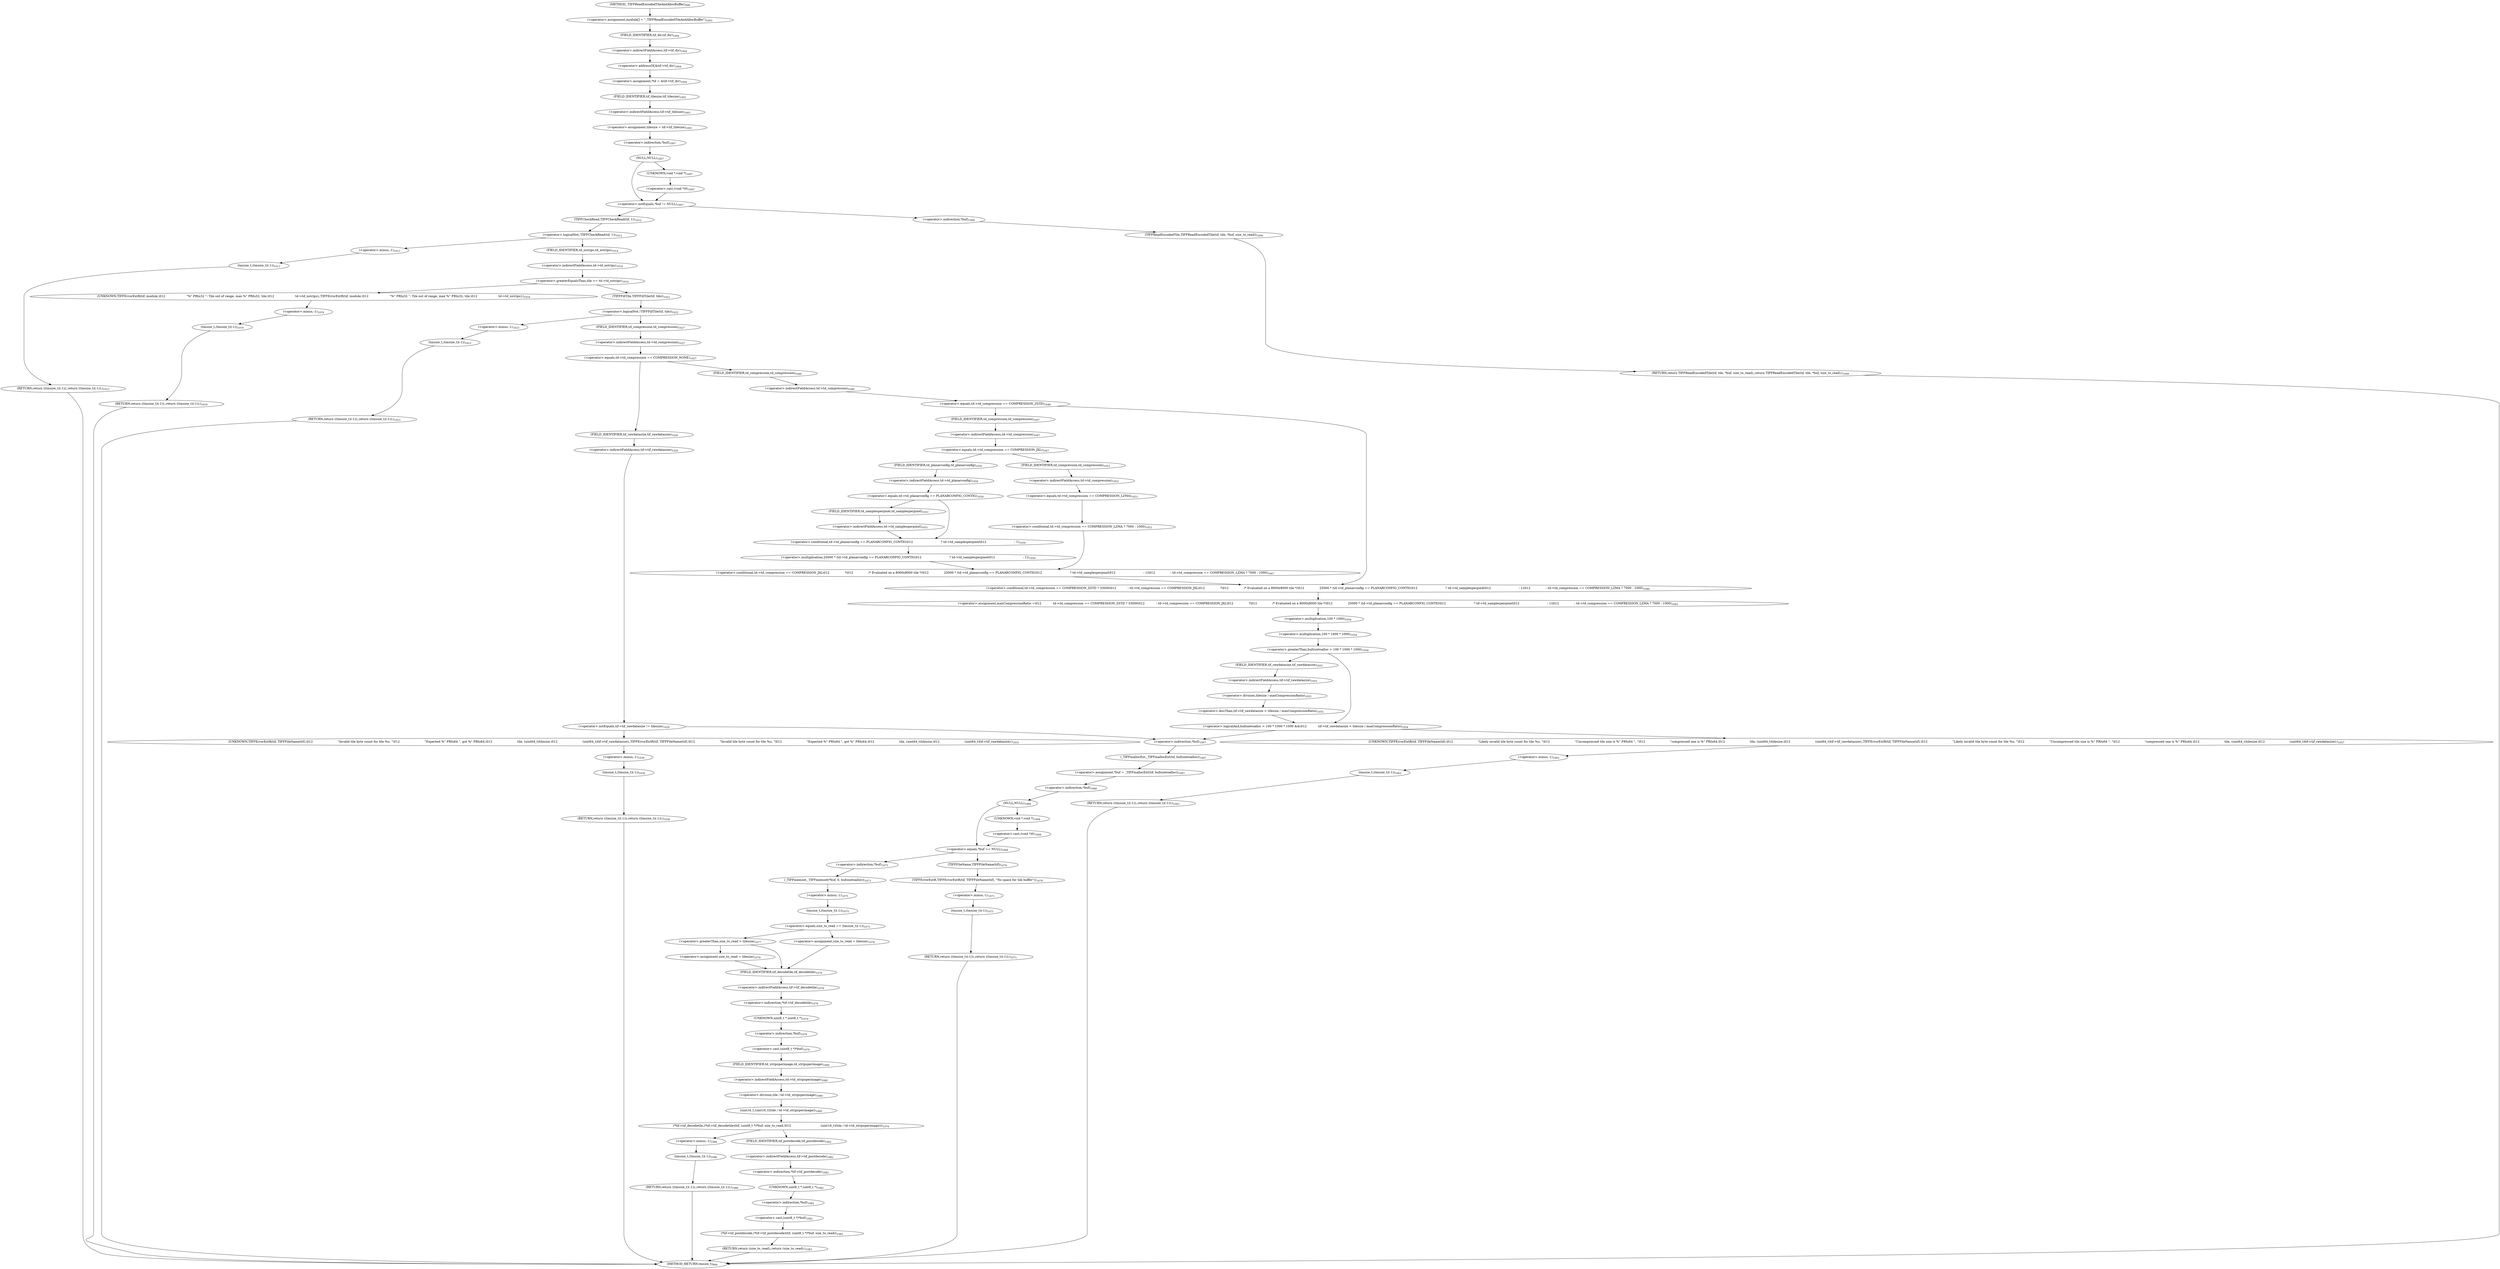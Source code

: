 digraph "_TIFFReadEncodedTileAndAllocBuffer" {  
"76198" [label = <(&lt;operator&gt;.assignment,module[] = &quot;_TIFFReadEncodedTileAndAllocBuffer&quot;)<SUB>1003</SUB>> ]
"76202" [label = <(&lt;operator&gt;.assignment,*td = &amp;tif-&gt;tif_dir)<SUB>1004</SUB>> ]
"76209" [label = <(&lt;operator&gt;.assignment,tilesize = tif-&gt;tif_tilesize)<SUB>1005</SUB>> ]
"76342" [label = <(&lt;operator&gt;.assignment,*buf = _TIFFmallocExt(tif, bufsizetoalloc))<SUB>1067</SUB>> ]
"76367" [label = <(_TIFFmemset,_TIFFmemset(*buf, 0, bufsizetoalloc))<SUB>1073</SUB>> ]
"76204" [label = <(&lt;operator&gt;.addressOf,&amp;tif-&gt;tif_dir)<SUB>1004</SUB>> ]
"76211" [label = <(&lt;operator&gt;.indirectFieldAccess,tif-&gt;tif_tilesize)<SUB>1005</SUB>> ]
"76215" [label = <(&lt;operator&gt;.notEquals,*buf != NULL)<SUB>1007</SUB>> ]
"76232" [label = <(&lt;operator&gt;.logicalNot,!TIFFCheckRead(tif, 1))<SUB>1012</SUB>> ]
"76242" [label = <(&lt;operator&gt;.greaterEqualsThan,tile &gt;= td-&gt;td_nstrips)<SUB>1014</SUB>> ]
"76254" [label = <(&lt;operator&gt;.logicalNot,!TIFFFillTile(tif, tile))<SUB>1022</SUB>> ]
"76264" [label = <(&lt;operator&gt;.equals,td-&gt;td_compression == COMPRESSION_NONE)<SUB>1027</SUB>> ]
"76343" [label = <(&lt;operator&gt;.indirection,*buf)<SUB>1067</SUB>> ]
"76345" [label = <(_TIFFmallocExt,_TIFFmallocExt(tif, bufsizetoalloc))<SUB>1067</SUB>> ]
"76349" [label = <(&lt;operator&gt;.equals,*buf == NULL)<SUB>1068</SUB>> ]
"76368" [label = <(&lt;operator&gt;.indirection,*buf)<SUB>1073</SUB>> ]
"76373" [label = <(&lt;operator&gt;.equals,size_to_read == (tmsize_t)(-1))<SUB>1075</SUB>> ]
"76393" [label = <(*tif-&gt;tif_decodetile,(*tif-&gt;tif_decodetile)(tif, (uint8_t *)*buf, size_to_read,\012                               (uint16_t)(tile / td-&gt;td_stripsperimage)))<SUB>1079</SUB>> ]
"76205" [label = <(&lt;operator&gt;.indirectFieldAccess,tif-&gt;tif_dir)<SUB>1004</SUB>> ]
"76213" [label = <(FIELD_IDENTIFIER,tif_tilesize,tif_tilesize)<SUB>1005</SUB>> ]
"76216" [label = <(&lt;operator&gt;.indirection,*buf)<SUB>1007</SUB>> ]
"76218" [label = <(NULL,NULL)<SUB>1007</SUB>> ]
"76224" [label = <(RETURN,return TIFFReadEncodedTile(tif, tile, *buf, size_to_read);,return TIFFReadEncodedTile(tif, tile, *buf, size_to_read);)<SUB>1009</SUB>> ]
"76233" [label = <(TIFFCheckRead,TIFFCheckRead(tif, 1))<SUB>1012</SUB>> ]
"76237" [label = <(RETURN,return ((tmsize_t)(-1));,return ((tmsize_t)(-1));)<SUB>1013</SUB>> ]
"76244" [label = <(&lt;operator&gt;.indirectFieldAccess,td-&gt;td_nstrips)<SUB>1014</SUB>> ]
"76248" [label = <(UNKNOWN,TIFFErrorExtR(tif, module,\012                      &quot;%&quot; PRIu32 &quot;: Tile out of range, max %&quot; PRIu32, tile,\012                      td-&gt;td_nstrips);,TIFFErrorExtR(tif, module,\012                      &quot;%&quot; PRIu32 &quot;: Tile out of range, max %&quot; PRIu32, tile,\012                      td-&gt;td_nstrips);)<SUB>1016</SUB>> ]
"76249" [label = <(RETURN,return ((tmsize_t)(-1));,return ((tmsize_t)(-1));)<SUB>1019</SUB>> ]
"76255" [label = <(TIFFFillTile,TIFFFillTile(tif, tile))<SUB>1022</SUB>> ]
"76259" [label = <(RETURN,return ((tmsize_t)(-1));,return ((tmsize_t)(-1));)<SUB>1023</SUB>> ]
"76265" [label = <(&lt;operator&gt;.indirectFieldAccess,td-&gt;td_compression)<SUB>1027</SUB>> ]
"76350" [label = <(&lt;operator&gt;.indirection,*buf)<SUB>1068</SUB>> ]
"76352" [label = <(NULL,NULL)<SUB>1068</SUB>> ]
"76358" [label = <(TIFFErrorExtR,TIFFErrorExtR(tif, TIFFFileName(tif), &quot;No space for tile buffer&quot;))<SUB>1070</SUB>> ]
"76363" [label = <(RETURN,return ((tmsize_t)(-1));,return ((tmsize_t)(-1));)<SUB>1071</SUB>> ]
"76375" [label = <(tmsize_t,(tmsize_t)(-1))<SUB>1075</SUB>> ]
"76379" [label = <(&lt;operator&gt;.assignment,size_to_read = tilesize)<SUB>1076</SUB>> ]
"76394" [label = <(&lt;operator&gt;.indirection,*tif-&gt;tif_decodetile)<SUB>1079</SUB>> ]
"76399" [label = <(&lt;operator&gt;.cast,(uint8_t *)*buf)<SUB>1079</SUB>> ]
"76404" [label = <(uint16_t,(uint16_t)(tile / td-&gt;td_stripsperimage))<SUB>1080</SUB>> ]
"76411" [label = <(*tif-&gt;tif_postdecode,(*tif-&gt;tif_postdecode)(tif, (uint8_t *)*buf, size_to_read))<SUB>1082</SUB>> ]
"76422" [label = <(RETURN,return (size_to_read);,return (size_to_read);)<SUB>1083</SUB>> ]
"76207" [label = <(FIELD_IDENTIFIER,tif_dir,tif_dir)<SUB>1004</SUB>> ]
"76225" [label = <(TIFFReadEncodedTile,TIFFReadEncodedTile(tif, tile, *buf, size_to_read))<SUB>1009</SUB>> ]
"76238" [label = <(tmsize_t,(tmsize_t)(-1))<SUB>1013</SUB>> ]
"76246" [label = <(FIELD_IDENTIFIER,td_nstrips,td_nstrips)<SUB>1014</SUB>> ]
"76250" [label = <(tmsize_t,(tmsize_t)(-1))<SUB>1019</SUB>> ]
"76260" [label = <(tmsize_t,(tmsize_t)(-1))<SUB>1023</SUB>> ]
"76267" [label = <(FIELD_IDENTIFIER,td_compression,td_compression)<SUB>1027</SUB>> ]
"76271" [label = <(&lt;operator&gt;.notEquals,tif-&gt;tif_rawdatasize != tilesize)<SUB>1029</SUB>> ]
"76285" [label = <(&lt;operator&gt;.assignment,maxCompressionRatio =\012            td-&gt;td_compression == COMPRESSION_ZSTD ? 33000\012            : td-&gt;td_compression == COMPRESSION_JXL\012                ?\012                /* Evaluated on a 8000x8000 tile */\012                25000 * (td-&gt;td_planarconfig == PLANARCONFIG_CONTIG\012                             ? td-&gt;td_samplesperpixel\012                             : 1)\012                : td-&gt;td_compression == COMPRESSION_LZMA ? 7000 : 1000)<SUB>1045</SUB>> ]
"76360" [label = <(TIFFFileName,TIFFFileName(tif))<SUB>1070</SUB>> ]
"76364" [label = <(tmsize_t,(tmsize_t)(-1))<SUB>1071</SUB>> ]
"76376" [label = <(&lt;operator&gt;.minus,-1)<SUB>1075</SUB>> ]
"76395" [label = <(&lt;operator&gt;.indirectFieldAccess,tif-&gt;tif_decodetile)<SUB>1079</SUB>> ]
"76400" [label = <(UNKNOWN,uint8_t *,uint8_t *)<SUB>1079</SUB>> ]
"76401" [label = <(&lt;operator&gt;.indirection,*buf)<SUB>1079</SUB>> ]
"76405" [label = <(&lt;operator&gt;.division,tile / td-&gt;td_stripsperimage)<SUB>1080</SUB>> ]
"76412" [label = <(&lt;operator&gt;.indirection,*tif-&gt;tif_postdecode)<SUB>1082</SUB>> ]
"76417" [label = <(&lt;operator&gt;.cast,(uint8_t *)*buf)<SUB>1082</SUB>> ]
"76426" [label = <(RETURN,return ((tmsize_t)(-1));,return ((tmsize_t)(-1));)<SUB>1086</SUB>> ]
"76220" [label = <(&lt;operator&gt;.cast,(void *)0)<SUB>1007</SUB>> ]
"76228" [label = <(&lt;operator&gt;.indirection,*buf)<SUB>1009</SUB>> ]
"76239" [label = <(&lt;operator&gt;.minus,-1)<SUB>1013</SUB>> ]
"76251" [label = <(&lt;operator&gt;.minus,-1)<SUB>1019</SUB>> ]
"76261" [label = <(&lt;operator&gt;.minus,-1)<SUB>1023</SUB>> ]
"76272" [label = <(&lt;operator&gt;.indirectFieldAccess,tif-&gt;tif_rawdatasize)<SUB>1029</SUB>> ]
"76277" [label = <(UNKNOWN,TIFFErrorExtR(tif, TIFFFileName(tif),\012                          &quot;Invalid tile byte count for tile %u. &quot;\012                          &quot;Expected %&quot; PRIu64 &quot;, got %&quot; PRIu64,\012                          tile, (uint64_t)tilesize,\012                          (uint64_t)tif-&gt;tif_rawdatasize);,TIFFErrorExtR(tif, TIFFFileName(tif),\012                          &quot;Invalid tile byte count for tile %u. &quot;\012                          &quot;Expected %&quot; PRIu64 &quot;, got %&quot; PRIu64,\012                          tile, (uint64_t)tilesize,\012                          (uint64_t)tif-&gt;tif_rawdatasize);)<SUB>1031</SUB>> ]
"76278" [label = <(RETURN,return ((tmsize_t)(-1));,return ((tmsize_t)(-1));)<SUB>1036</SUB>> ]
"76287" [label = <(&lt;operator&gt;.conditional,td-&gt;td_compression == COMPRESSION_ZSTD ? 33000\012            : td-&gt;td_compression == COMPRESSION_JXL\012                ?\012                /* Evaluated on a 8000x8000 tile */\012                25000 * (td-&gt;td_planarconfig == PLANARCONFIG_CONTIG\012                             ? td-&gt;td_samplesperpixel\012                             : 1)\012                : td-&gt;td_compression == COMPRESSION_LZMA ? 7000 : 1000)<SUB>1046</SUB>> ]
"76321" [label = <(&lt;operator&gt;.logicalAnd,bufsizetoalloc &gt; 100 * 1000 * 1000 &amp;&amp;\012            tif-&gt;tif_rawdatasize &lt; tilesize / maxCompressionRatio)<SUB>1054</SUB>> ]
"76354" [label = <(&lt;operator&gt;.cast,(void *)0)<SUB>1068</SUB>> ]
"76365" [label = <(&lt;operator&gt;.minus,-1)<SUB>1071</SUB>> ]
"76385" [label = <(&lt;operator&gt;.greaterThan,size_to_read &gt; tilesize)<SUB>1077</SUB>> ]
"76397" [label = <(FIELD_IDENTIFIER,tif_decodetile,tif_decodetile)<SUB>1079</SUB>> ]
"76407" [label = <(&lt;operator&gt;.indirectFieldAccess,td-&gt;td_stripsperimage)<SUB>1080</SUB>> ]
"76413" [label = <(&lt;operator&gt;.indirectFieldAccess,tif-&gt;tif_postdecode)<SUB>1082</SUB>> ]
"76418" [label = <(UNKNOWN,uint8_t *,uint8_t *)<SUB>1082</SUB>> ]
"76419" [label = <(&lt;operator&gt;.indirection,*buf)<SUB>1082</SUB>> ]
"76427" [label = <(tmsize_t,(tmsize_t)(-1))<SUB>1086</SUB>> ]
"76221" [label = <(UNKNOWN,void *,void *)<SUB>1007</SUB>> ]
"76274" [label = <(FIELD_IDENTIFIER,tif_rawdatasize,tif_rawdatasize)<SUB>1029</SUB>> ]
"76279" [label = <(tmsize_t,(tmsize_t)(-1))<SUB>1036</SUB>> ]
"76288" [label = <(&lt;operator&gt;.equals,td-&gt;td_compression == COMPRESSION_ZSTD)<SUB>1046</SUB>> ]
"76294" [label = <(&lt;operator&gt;.conditional,td-&gt;td_compression == COMPRESSION_JXL\012                ?\012                /* Evaluated on a 8000x8000 tile */\012                25000 * (td-&gt;td_planarconfig == PLANARCONFIG_CONTIG\012                             ? td-&gt;td_samplesperpixel\012                             : 1)\012                : td-&gt;td_compression == COMPRESSION_LZMA ? 7000 : 1000)<SUB>1047</SUB>> ]
"76322" [label = <(&lt;operator&gt;.greaterThan,bufsizetoalloc &gt; 100 * 1000 * 1000)<SUB>1054</SUB>> ]
"76329" [label = <(&lt;operator&gt;.lessThan,tif-&gt;tif_rawdatasize &lt; tilesize / maxCompressionRatio)<SUB>1055</SUB>> ]
"76337" [label = <(UNKNOWN,TIFFErrorExtR(tif, TIFFFileName(tif),\012                          &quot;Likely invalid tile byte count for tile %u. &quot;\012                          &quot;Uncompressed tile size is %&quot; PRIu64 &quot;, &quot;\012                          &quot;compressed one is %&quot; PRIu64,\012                          tile, (uint64_t)tilesize,\012                          (uint64_t)tif-&gt;tif_rawdatasize);,TIFFErrorExtR(tif, TIFFFileName(tif),\012                          &quot;Likely invalid tile byte count for tile %u. &quot;\012                          &quot;Uncompressed tile size is %&quot; PRIu64 &quot;, &quot;\012                          &quot;compressed one is %&quot; PRIu64,\012                          tile, (uint64_t)tilesize,\012                          (uint64_t)tif-&gt;tif_rawdatasize);)<SUB>1057</SUB>> ]
"76338" [label = <(RETURN,return ((tmsize_t)(-1));,return ((tmsize_t)(-1));)<SUB>1063</SUB>> ]
"76355" [label = <(UNKNOWN,void *,void *)<SUB>1068</SUB>> ]
"76389" [label = <(&lt;operator&gt;.assignment,size_to_read = tilesize)<SUB>1078</SUB>> ]
"76409" [label = <(FIELD_IDENTIFIER,td_stripsperimage,td_stripsperimage)<SUB>1080</SUB>> ]
"76415" [label = <(FIELD_IDENTIFIER,tif_postdecode,tif_postdecode)<SUB>1082</SUB>> ]
"76428" [label = <(&lt;operator&gt;.minus,-1)<SUB>1086</SUB>> ]
"76280" [label = <(&lt;operator&gt;.minus,-1)<SUB>1036</SUB>> ]
"76289" [label = <(&lt;operator&gt;.indirectFieldAccess,td-&gt;td_compression)<SUB>1046</SUB>> ]
"76295" [label = <(&lt;operator&gt;.equals,td-&gt;td_compression == COMPRESSION_JXL)<SUB>1047</SUB>> ]
"76300" [label = <(&lt;operator&gt;.multiplication,25000 * (td-&gt;td_planarconfig == PLANARCONFIG_CONTIG\012                             ? td-&gt;td_samplesperpixel\012                             : 1))<SUB>1050</SUB>> ]
"76312" [label = <(&lt;operator&gt;.conditional,td-&gt;td_compression == COMPRESSION_LZMA ? 7000 : 1000)<SUB>1053</SUB>> ]
"76324" [label = <(&lt;operator&gt;.multiplication,100 * 1000 * 1000)<SUB>1054</SUB>> ]
"76330" [label = <(&lt;operator&gt;.indirectFieldAccess,tif-&gt;tif_rawdatasize)<SUB>1055</SUB>> ]
"76333" [label = <(&lt;operator&gt;.division,tilesize / maxCompressionRatio)<SUB>1055</SUB>> ]
"76339" [label = <(tmsize_t,(tmsize_t)(-1))<SUB>1063</SUB>> ]
"76291" [label = <(FIELD_IDENTIFIER,td_compression,td_compression)<SUB>1046</SUB>> ]
"76296" [label = <(&lt;operator&gt;.indirectFieldAccess,td-&gt;td_compression)<SUB>1047</SUB>> ]
"76302" [label = <(&lt;operator&gt;.conditional,td-&gt;td_planarconfig == PLANARCONFIG_CONTIG\012                             ? td-&gt;td_samplesperpixel\012                             : 1)<SUB>1050</SUB>> ]
"76313" [label = <(&lt;operator&gt;.equals,td-&gt;td_compression == COMPRESSION_LZMA)<SUB>1053</SUB>> ]
"76325" [label = <(&lt;operator&gt;.multiplication,100 * 1000)<SUB>1054</SUB>> ]
"76332" [label = <(FIELD_IDENTIFIER,tif_rawdatasize,tif_rawdatasize)<SUB>1055</SUB>> ]
"76340" [label = <(&lt;operator&gt;.minus,-1)<SUB>1063</SUB>> ]
"76298" [label = <(FIELD_IDENTIFIER,td_compression,td_compression)<SUB>1047</SUB>> ]
"76303" [label = <(&lt;operator&gt;.equals,td-&gt;td_planarconfig == PLANARCONFIG_CONTIG)<SUB>1050</SUB>> ]
"76308" [label = <(&lt;operator&gt;.indirectFieldAccess,td-&gt;td_samplesperpixel)<SUB>1051</SUB>> ]
"76314" [label = <(&lt;operator&gt;.indirectFieldAccess,td-&gt;td_compression)<SUB>1053</SUB>> ]
"76304" [label = <(&lt;operator&gt;.indirectFieldAccess,td-&gt;td_planarconfig)<SUB>1050</SUB>> ]
"76310" [label = <(FIELD_IDENTIFIER,td_samplesperpixel,td_samplesperpixel)<SUB>1051</SUB>> ]
"76316" [label = <(FIELD_IDENTIFIER,td_compression,td_compression)<SUB>1053</SUB>> ]
"76306" [label = <(FIELD_IDENTIFIER,td_planarconfig,td_planarconfig)<SUB>1050</SUB>> ]
"76190" [label = <(METHOD,_TIFFReadEncodedTileAndAllocBuffer)<SUB>999</SUB>> ]
"76430" [label = <(METHOD_RETURN,tmsize_t)<SUB>999</SUB>> ]
  "76198" -> "76207" 
  "76202" -> "76213" 
  "76209" -> "76216" 
  "76342" -> "76350" 
  "76367" -> "76376" 
  "76204" -> "76202" 
  "76211" -> "76209" 
  "76215" -> "76228" 
  "76215" -> "76233" 
  "76232" -> "76239" 
  "76232" -> "76246" 
  "76242" -> "76248" 
  "76242" -> "76255" 
  "76254" -> "76261" 
  "76254" -> "76267" 
  "76264" -> "76274" 
  "76264" -> "76291" 
  "76343" -> "76345" 
  "76345" -> "76342" 
  "76349" -> "76360" 
  "76349" -> "76368" 
  "76368" -> "76367" 
  "76373" -> "76379" 
  "76373" -> "76385" 
  "76393" -> "76415" 
  "76393" -> "76428" 
  "76205" -> "76204" 
  "76213" -> "76211" 
  "76216" -> "76218" 
  "76218" -> "76221" 
  "76218" -> "76215" 
  "76224" -> "76430" 
  "76233" -> "76232" 
  "76237" -> "76430" 
  "76244" -> "76242" 
  "76248" -> "76251" 
  "76249" -> "76430" 
  "76255" -> "76254" 
  "76259" -> "76430" 
  "76265" -> "76264" 
  "76350" -> "76352" 
  "76352" -> "76355" 
  "76352" -> "76349" 
  "76358" -> "76365" 
  "76363" -> "76430" 
  "76375" -> "76373" 
  "76379" -> "76397" 
  "76394" -> "76400" 
  "76399" -> "76409" 
  "76404" -> "76393" 
  "76411" -> "76422" 
  "76422" -> "76430" 
  "76207" -> "76205" 
  "76225" -> "76224" 
  "76238" -> "76237" 
  "76246" -> "76244" 
  "76250" -> "76249" 
  "76260" -> "76259" 
  "76267" -> "76265" 
  "76271" -> "76277" 
  "76271" -> "76343" 
  "76285" -> "76325" 
  "76360" -> "76358" 
  "76364" -> "76363" 
  "76376" -> "76375" 
  "76395" -> "76394" 
  "76400" -> "76401" 
  "76401" -> "76399" 
  "76405" -> "76404" 
  "76412" -> "76418" 
  "76417" -> "76411" 
  "76426" -> "76430" 
  "76220" -> "76215" 
  "76228" -> "76225" 
  "76239" -> "76238" 
  "76251" -> "76250" 
  "76261" -> "76260" 
  "76272" -> "76271" 
  "76277" -> "76280" 
  "76278" -> "76430" 
  "76287" -> "76285" 
  "76321" -> "76337" 
  "76321" -> "76343" 
  "76354" -> "76349" 
  "76365" -> "76364" 
  "76385" -> "76389" 
  "76385" -> "76397" 
  "76397" -> "76395" 
  "76407" -> "76405" 
  "76413" -> "76412" 
  "76418" -> "76419" 
  "76419" -> "76417" 
  "76427" -> "76426" 
  "76221" -> "76220" 
  "76274" -> "76272" 
  "76279" -> "76278" 
  "76288" -> "76287" 
  "76288" -> "76298" 
  "76294" -> "76287" 
  "76322" -> "76321" 
  "76322" -> "76332" 
  "76329" -> "76321" 
  "76337" -> "76340" 
  "76338" -> "76430" 
  "76355" -> "76354" 
  "76389" -> "76397" 
  "76409" -> "76407" 
  "76415" -> "76413" 
  "76428" -> "76427" 
  "76280" -> "76279" 
  "76289" -> "76288" 
  "76295" -> "76306" 
  "76295" -> "76316" 
  "76300" -> "76294" 
  "76312" -> "76294" 
  "76324" -> "76322" 
  "76330" -> "76333" 
  "76333" -> "76329" 
  "76339" -> "76338" 
  "76291" -> "76289" 
  "76296" -> "76295" 
  "76302" -> "76300" 
  "76313" -> "76312" 
  "76325" -> "76324" 
  "76332" -> "76330" 
  "76340" -> "76339" 
  "76298" -> "76296" 
  "76303" -> "76310" 
  "76303" -> "76302" 
  "76308" -> "76302" 
  "76314" -> "76313" 
  "76304" -> "76303" 
  "76310" -> "76308" 
  "76316" -> "76314" 
  "76306" -> "76304" 
  "76190" -> "76198" 
}
